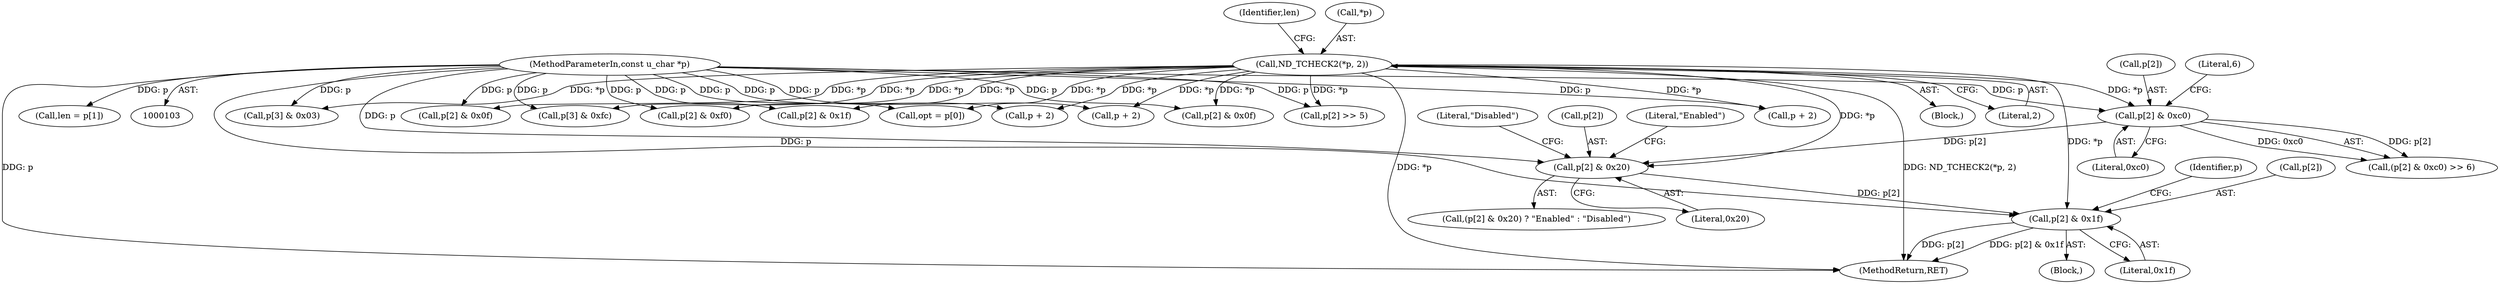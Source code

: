 digraph "0_tcpdump_7029d15f148ef24bb7c6668bc640f5470d085e5a_0@array" {
"1000240" [label="(Call,p[2] & 0x20)"];
"1000232" [label="(Call,p[2] & 0xc0)"];
"1000105" [label="(MethodParameterIn,const u_char *p)"];
"1000116" [label="(Call,ND_TCHECK2(*p, 2))"];
"1000248" [label="(Call,p[2] & 0x1f)"];
"1000221" [label="(Call,p + 2)"];
"1000313" [label="(Call,p[3] & 0x03)"];
"1000291" [label="(Call,p[2] & 0x0f)"];
"1000246" [label="(Literal,\"Disabled\")"];
"1000307" [label="(Call,p[3] & 0xfc)"];
"1000240" [label="(Call,p[2] & 0x20)"];
"1000231" [label="(Call,(p[2] & 0xc0) >> 6)"];
"1000241" [label="(Call,p[2])"];
"1000254" [label="(Identifier,p)"];
"1000282" [label="(Call,p[2] & 0xf0)"];
"1000233" [label="(Call,p[2])"];
"1000237" [label="(Literal,6)"];
"1000201" [label="(Call,p[2] & 0x1f)"];
"1000239" [label="(Call,(p[2] & 0x20) ? \"Enabled\" : \"Disabled\")"];
"1000375" [label="(MethodReturn,RET)"];
"1000116" [label="(Call,ND_TCHECK2(*p, 2))"];
"1000125" [label="(Call,opt = p[0])"];
"1000107" [label="(Block,)"];
"1000105" [label="(MethodParameterIn,const u_char *p)"];
"1000121" [label="(Identifier,len)"];
"1000247" [label="(Block,)"];
"1000252" [label="(Literal,0x1f)"];
"1000245" [label="(Literal,\"Enabled\")"];
"1000120" [label="(Call,len = p[1])"];
"1000244" [label="(Literal,0x20)"];
"1000186" [label="(Call,p + 2)"];
"1000117" [label="(Call,*p)"];
"1000300" [label="(Call,p[2] & 0x0f)"];
"1000232" [label="(Call,p[2] & 0xc0)"];
"1000119" [label="(Literal,2)"];
"1000248" [label="(Call,p[2] & 0x1f)"];
"1000196" [label="(Call,p[2] >> 5)"];
"1000236" [label="(Literal,0xc0)"];
"1000249" [label="(Call,p[2])"];
"1000271" [label="(Call,p + 2)"];
"1000240" -> "1000239"  [label="AST: "];
"1000240" -> "1000244"  [label="CFG: "];
"1000241" -> "1000240"  [label="AST: "];
"1000244" -> "1000240"  [label="AST: "];
"1000245" -> "1000240"  [label="CFG: "];
"1000246" -> "1000240"  [label="CFG: "];
"1000232" -> "1000240"  [label="DDG: p[2]"];
"1000105" -> "1000240"  [label="DDG: p"];
"1000116" -> "1000240"  [label="DDG: *p"];
"1000240" -> "1000248"  [label="DDG: p[2]"];
"1000232" -> "1000231"  [label="AST: "];
"1000232" -> "1000236"  [label="CFG: "];
"1000233" -> "1000232"  [label="AST: "];
"1000236" -> "1000232"  [label="AST: "];
"1000237" -> "1000232"  [label="CFG: "];
"1000232" -> "1000231"  [label="DDG: p[2]"];
"1000232" -> "1000231"  [label="DDG: 0xc0"];
"1000105" -> "1000232"  [label="DDG: p"];
"1000116" -> "1000232"  [label="DDG: *p"];
"1000105" -> "1000103"  [label="AST: "];
"1000105" -> "1000375"  [label="DDG: p"];
"1000105" -> "1000120"  [label="DDG: p"];
"1000105" -> "1000125"  [label="DDG: p"];
"1000105" -> "1000186"  [label="DDG: p"];
"1000105" -> "1000196"  [label="DDG: p"];
"1000105" -> "1000201"  [label="DDG: p"];
"1000105" -> "1000221"  [label="DDG: p"];
"1000105" -> "1000248"  [label="DDG: p"];
"1000105" -> "1000271"  [label="DDG: p"];
"1000105" -> "1000282"  [label="DDG: p"];
"1000105" -> "1000291"  [label="DDG: p"];
"1000105" -> "1000300"  [label="DDG: p"];
"1000105" -> "1000307"  [label="DDG: p"];
"1000105" -> "1000313"  [label="DDG: p"];
"1000116" -> "1000107"  [label="AST: "];
"1000116" -> "1000119"  [label="CFG: "];
"1000117" -> "1000116"  [label="AST: "];
"1000119" -> "1000116"  [label="AST: "];
"1000121" -> "1000116"  [label="CFG: "];
"1000116" -> "1000375"  [label="DDG: *p"];
"1000116" -> "1000375"  [label="DDG: ND_TCHECK2(*p, 2)"];
"1000116" -> "1000125"  [label="DDG: *p"];
"1000116" -> "1000186"  [label="DDG: *p"];
"1000116" -> "1000196"  [label="DDG: *p"];
"1000116" -> "1000201"  [label="DDG: *p"];
"1000116" -> "1000221"  [label="DDG: *p"];
"1000116" -> "1000248"  [label="DDG: *p"];
"1000116" -> "1000271"  [label="DDG: *p"];
"1000116" -> "1000282"  [label="DDG: *p"];
"1000116" -> "1000291"  [label="DDG: *p"];
"1000116" -> "1000300"  [label="DDG: *p"];
"1000116" -> "1000307"  [label="DDG: *p"];
"1000116" -> "1000313"  [label="DDG: *p"];
"1000248" -> "1000247"  [label="AST: "];
"1000248" -> "1000252"  [label="CFG: "];
"1000249" -> "1000248"  [label="AST: "];
"1000252" -> "1000248"  [label="AST: "];
"1000254" -> "1000248"  [label="CFG: "];
"1000248" -> "1000375"  [label="DDG: p[2] & 0x1f"];
"1000248" -> "1000375"  [label="DDG: p[2]"];
}
